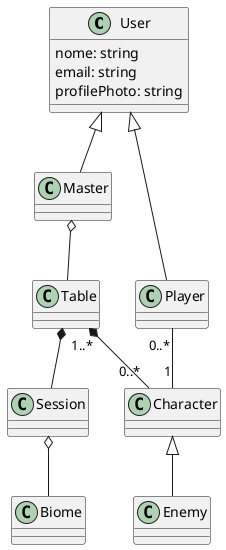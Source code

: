 @startuml Classe


class User {
    nome: string
    email: string
    profilePhoto: string
}

class Master{

}

class Player{

}

class Table{

}

class Session{

}

class Character{

}

class Enemy{

}

class Biome{

}

User <|-- Master
User <|-- Player

Character <|-- Enemy

Master o-- Table
Table *-- Session
Table "1..*" *-- "0..*" Character
Player "0..*" -- "1" Character

Session o-- Biome


@enduml